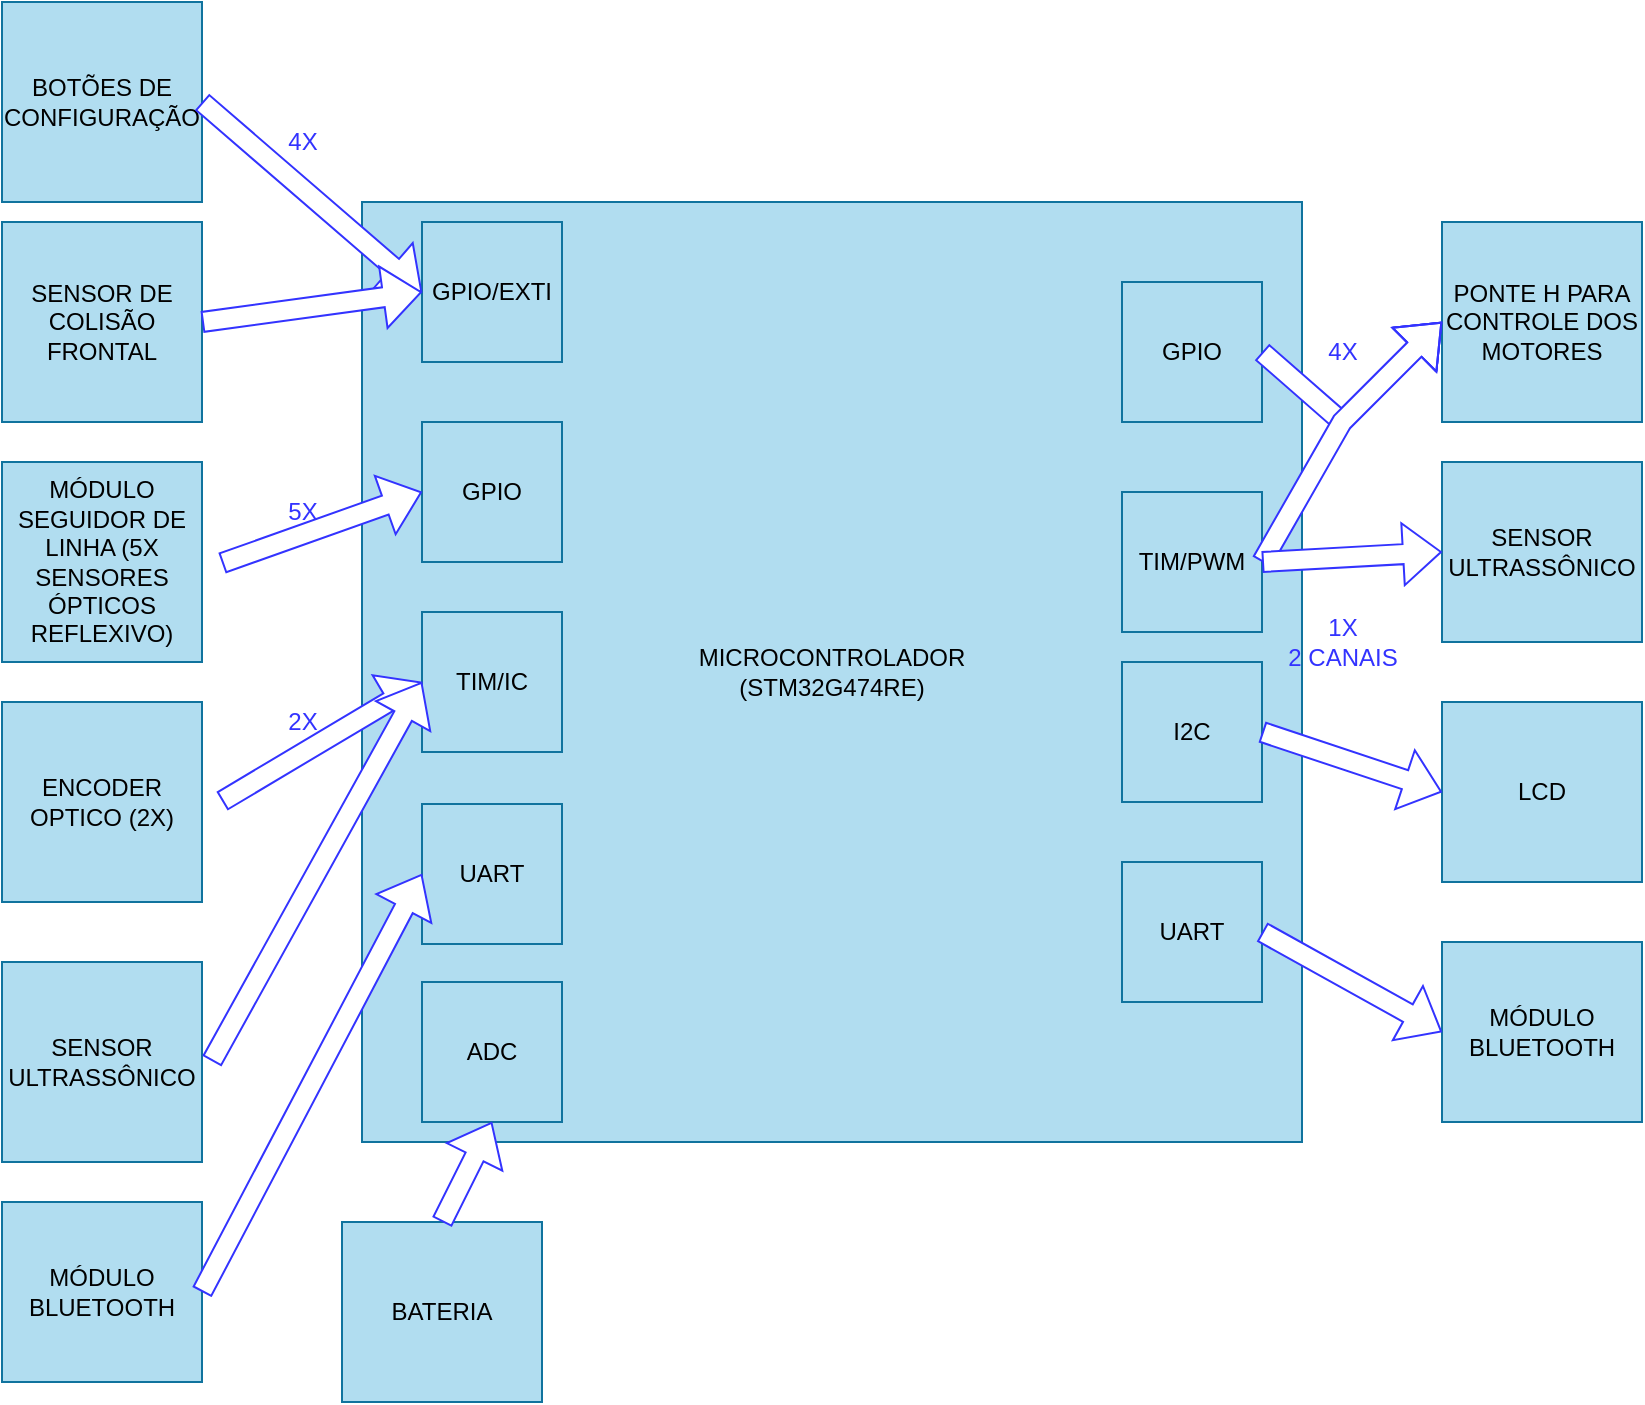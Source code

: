 <mxfile version="21.8.2" type="github">
  <diagram name="Page-1" id="41xPmVqH5pH6I8MaSAvD">
    <mxGraphModel dx="1616" dy="966" grid="1" gridSize="10" guides="1" tooltips="1" connect="1" arrows="1" fold="1" page="1" pageScale="1" pageWidth="2339" pageHeight="3300" math="0" shadow="0">
      <root>
        <mxCell id="0" />
        <mxCell id="1" parent="0" />
        <mxCell id="swVanfdS8o8AVJxVDRSn-6" value="BOTÕES DE CONFIGURAÇÃO" style="text;html=1;strokeColor=#10739e;fillColor=#b1ddf0;align=center;verticalAlign=middle;whiteSpace=wrap;rounded=0;" parent="1" vertex="1">
          <mxGeometry x="160" width="100" height="100" as="geometry" />
        </mxCell>
        <mxCell id="sulgx-hb0Q7P1GuBsmkf-1" value="ENCODER OPTICO (2X)" style="text;html=1;strokeColor=#10739e;fillColor=#b1ddf0;align=center;verticalAlign=middle;whiteSpace=wrap;rounded=0;" parent="1" vertex="1">
          <mxGeometry x="160" y="350" width="100" height="100" as="geometry" />
        </mxCell>
        <mxCell id="sulgx-hb0Q7P1GuBsmkf-2" value="MÓDULO SEGUIDOR DE LINHA (5X SENSORES ÓPTICOS REFLEXIVO)" style="text;html=1;strokeColor=#10739e;fillColor=#b1ddf0;align=center;verticalAlign=middle;whiteSpace=wrap;rounded=0;" parent="1" vertex="1">
          <mxGeometry x="160" y="230" width="100" height="100" as="geometry" />
        </mxCell>
        <mxCell id="sulgx-hb0Q7P1GuBsmkf-4" value="PONTE H PARA CONTROLE DOS MOTORES" style="text;html=1;strokeColor=#10739e;fillColor=#b1ddf0;align=center;verticalAlign=middle;whiteSpace=wrap;rounded=0;" parent="1" vertex="1">
          <mxGeometry x="880" y="110" width="100" height="100" as="geometry" />
        </mxCell>
        <mxCell id="sulgx-hb0Q7P1GuBsmkf-14" value="" style="group;fillColor=#b1ddf0;strokeColor=#10739e;" parent="1" vertex="1" connectable="0">
          <mxGeometry x="340" y="100" width="470" height="470" as="geometry" />
        </mxCell>
        <mxCell id="swVanfdS8o8AVJxVDRSn-3" value="&lt;div&gt;MICROCONTROLADOR&lt;/div&gt;&lt;div&gt;(STM32G474RE)&lt;br&gt;&lt;/div&gt;" style="whiteSpace=wrap;html=1;aspect=fixed;fillColor=#b1ddf0;strokeColor=#10739e;" parent="sulgx-hb0Q7P1GuBsmkf-14" vertex="1">
          <mxGeometry width="470" height="470" as="geometry" />
        </mxCell>
        <mxCell id="sulgx-hb0Q7P1GuBsmkf-6" value="GPIO/EXTI" style="whiteSpace=wrap;html=1;aspect=fixed;fillColor=#b1ddf0;strokeColor=#10739e;" parent="sulgx-hb0Q7P1GuBsmkf-14" vertex="1">
          <mxGeometry x="30" y="10" width="70" height="70" as="geometry" />
        </mxCell>
        <mxCell id="sulgx-hb0Q7P1GuBsmkf-7" value="TIM/IC" style="whiteSpace=wrap;html=1;aspect=fixed;fillColor=#b1ddf0;strokeColor=#10739e;" parent="sulgx-hb0Q7P1GuBsmkf-14" vertex="1">
          <mxGeometry x="30" y="205" width="70" height="70" as="geometry" />
        </mxCell>
        <mxCell id="sulgx-hb0Q7P1GuBsmkf-8" value="GPIO" style="whiteSpace=wrap;html=1;aspect=fixed;fillColor=#b1ddf0;strokeColor=#10739e;" parent="sulgx-hb0Q7P1GuBsmkf-14" vertex="1">
          <mxGeometry x="380" y="40" width="70" height="70" as="geometry" />
        </mxCell>
        <mxCell id="sulgx-hb0Q7P1GuBsmkf-9" value="TIM/PWM" style="whiteSpace=wrap;html=1;aspect=fixed;fillColor=#b1ddf0;strokeColor=#10739e;" parent="sulgx-hb0Q7P1GuBsmkf-14" vertex="1">
          <mxGeometry x="380" y="145" width="70" height="70" as="geometry" />
        </mxCell>
        <mxCell id="sulgx-hb0Q7P1GuBsmkf-30" value="GPIO" style="whiteSpace=wrap;html=1;aspect=fixed;fillColor=#b1ddf0;strokeColor=#10739e;" parent="sulgx-hb0Q7P1GuBsmkf-14" vertex="1">
          <mxGeometry x="30" y="110" width="70" height="70" as="geometry" />
        </mxCell>
        <mxCell id="sulgx-hb0Q7P1GuBsmkf-25" value="&lt;font color=&quot;#3333ff&quot;&gt;4X&lt;/font&gt;" style="text;html=1;align=center;verticalAlign=middle;resizable=0;points=[];autosize=1;strokeColor=none;fillColor=none;" parent="sulgx-hb0Q7P1GuBsmkf-14" vertex="1">
          <mxGeometry x="470" y="60" width="40" height="30" as="geometry" />
        </mxCell>
        <mxCell id="0_JQrz2MO3-dY9JqCrrv-9" value="I2C" style="whiteSpace=wrap;html=1;aspect=fixed;fillColor=#b1ddf0;strokeColor=#10739e;" vertex="1" parent="sulgx-hb0Q7P1GuBsmkf-14">
          <mxGeometry x="380" y="230" width="70" height="70" as="geometry" />
        </mxCell>
        <mxCell id="0_JQrz2MO3-dY9JqCrrv-10" value="UART" style="whiteSpace=wrap;html=1;aspect=fixed;fillColor=#b1ddf0;strokeColor=#10739e;" vertex="1" parent="sulgx-hb0Q7P1GuBsmkf-14">
          <mxGeometry x="380" y="330" width="70" height="70" as="geometry" />
        </mxCell>
        <mxCell id="sulgx-hb0Q7P1GuBsmkf-26" value="&lt;font color=&quot;#3333ff&quot;&gt;1X&lt;br&gt;2 CANAIS&lt;/font&gt;" style="text;html=1;align=center;verticalAlign=middle;resizable=0;points=[];autosize=1;strokeColor=none;fillColor=none;" parent="sulgx-hb0Q7P1GuBsmkf-14" vertex="1">
          <mxGeometry x="450" y="200" width="80" height="40" as="geometry" />
        </mxCell>
        <mxCell id="0_JQrz2MO3-dY9JqCrrv-17" value="UART" style="whiteSpace=wrap;html=1;aspect=fixed;fillColor=#b1ddf0;strokeColor=#10739e;" vertex="1" parent="sulgx-hb0Q7P1GuBsmkf-14">
          <mxGeometry x="30" y="301" width="70" height="70" as="geometry" />
        </mxCell>
        <mxCell id="0_JQrz2MO3-dY9JqCrrv-20" value="ADC" style="whiteSpace=wrap;html=1;aspect=fixed;fillColor=#b1ddf0;strokeColor=#10739e;" vertex="1" parent="sulgx-hb0Q7P1GuBsmkf-14">
          <mxGeometry x="30" y="390" width="70" height="70" as="geometry" />
        </mxCell>
        <mxCell id="sulgx-hb0Q7P1GuBsmkf-18" value="" style="shape=flexArrow;endArrow=classic;html=1;rounded=0;fillColor=#FFFFFF;strokeColor=#3333FF;entryX=0;entryY=0.5;entryDx=0;entryDy=0;" parent="1" target="sulgx-hb0Q7P1GuBsmkf-30" edge="1">
          <mxGeometry width="50" height="50" relative="1" as="geometry">
            <mxPoint x="270.0" y="280.58" as="sourcePoint" />
            <mxPoint x="359.16" y="200" as="targetPoint" />
            <Array as="points" />
          </mxGeometry>
        </mxCell>
        <mxCell id="sulgx-hb0Q7P1GuBsmkf-19" value="" style="shape=flexArrow;endArrow=classic;html=1;rounded=0;entryX=0;entryY=0.5;entryDx=0;entryDy=0;fillColor=default;strokeColor=#3333FF;" parent="1" edge="1" target="sulgx-hb0Q7P1GuBsmkf-7">
          <mxGeometry width="50" height="50" relative="1" as="geometry">
            <mxPoint x="270.0" y="399.58" as="sourcePoint" />
            <mxPoint x="360.16" y="399.5" as="targetPoint" />
          </mxGeometry>
        </mxCell>
        <mxCell id="sulgx-hb0Q7P1GuBsmkf-20" value="&lt;font color=&quot;#3333ff&quot;&gt;4X&lt;/font&gt;" style="text;html=1;align=center;verticalAlign=middle;resizable=0;points=[];autosize=1;strokeColor=none;fillColor=none;" parent="1" vertex="1">
          <mxGeometry x="290" y="55" width="40" height="30" as="geometry" />
        </mxCell>
        <mxCell id="sulgx-hb0Q7P1GuBsmkf-21" value="&lt;font color=&quot;#3333ff&quot;&gt;5X&lt;/font&gt;" style="text;html=1;align=center;verticalAlign=middle;resizable=0;points=[];autosize=1;strokeColor=none;fillColor=none;" parent="1" vertex="1">
          <mxGeometry x="290" y="240" width="40" height="30" as="geometry" />
        </mxCell>
        <mxCell id="sulgx-hb0Q7P1GuBsmkf-22" value="&lt;font color=&quot;#3333ff&quot;&gt;2X&lt;/font&gt;" style="text;html=1;align=center;verticalAlign=middle;resizable=0;points=[];autosize=1;strokeColor=none;fillColor=none;" parent="1" vertex="1">
          <mxGeometry x="290" y="345" width="40" height="30" as="geometry" />
        </mxCell>
        <mxCell id="sulgx-hb0Q7P1GuBsmkf-23" value="" style="shape=flexArrow;endArrow=classic;html=1;rounded=0;entryX=0;entryY=0.5;entryDx=0;entryDy=0;fillColor=default;strokeColor=#3333FF;exitX=1;exitY=0.5;exitDx=0;exitDy=0;" parent="1" target="sulgx-hb0Q7P1GuBsmkf-4" edge="1" source="sulgx-hb0Q7P1GuBsmkf-8">
          <mxGeometry width="50" height="50" relative="1" as="geometry">
            <mxPoint x="689.84" y="170.08" as="sourcePoint" />
            <mxPoint x="780" y="170.0" as="targetPoint" />
            <Array as="points">
              <mxPoint x="830" y="210" />
            </Array>
          </mxGeometry>
        </mxCell>
        <mxCell id="sulgx-hb0Q7P1GuBsmkf-24" value="" style="shape=flexArrow;endArrow=classic;html=1;rounded=0;entryX=0;entryY=0.5;entryDx=0;entryDy=0;fillColor=default;strokeColor=#3333FF;exitX=1;exitY=0.5;exitDx=0;exitDy=0;" parent="1" target="sulgx-hb0Q7P1GuBsmkf-4" edge="1" source="sulgx-hb0Q7P1GuBsmkf-9">
          <mxGeometry width="50" height="50" relative="1" as="geometry">
            <mxPoint x="689.84" y="390" as="sourcePoint" />
            <mxPoint x="780" y="489.92" as="targetPoint" />
            <Array as="points">
              <mxPoint x="830" y="210" />
            </Array>
          </mxGeometry>
        </mxCell>
        <mxCell id="sulgx-hb0Q7P1GuBsmkf-10" value="" style="shape=flexArrow;endArrow=classic;html=1;rounded=0;entryX=0;entryY=0.5;entryDx=0;entryDy=0;fillColor=default;strokeColor=#3333FF;exitX=1;exitY=0.5;exitDx=0;exitDy=0;" parent="1" edge="1" target="sulgx-hb0Q7P1GuBsmkf-6" source="swVanfdS8o8AVJxVDRSn-6">
          <mxGeometry width="50" height="50" relative="1" as="geometry">
            <mxPoint x="270" y="158.08" as="sourcePoint" />
            <mxPoint x="360.16" y="158.0" as="targetPoint" />
          </mxGeometry>
        </mxCell>
        <mxCell id="hAZQC5kOMr8IU41WXUkq-1" value="&lt;div&gt;SENSOR ULTRASSÔNICO&lt;/div&gt;" style="text;html=1;strokeColor=#10739e;fillColor=#b1ddf0;align=center;verticalAlign=middle;whiteSpace=wrap;rounded=0;" parent="1" vertex="1">
          <mxGeometry x="160" y="480" width="100" height="100" as="geometry" />
        </mxCell>
        <mxCell id="hAZQC5kOMr8IU41WXUkq-2" value="" style="shape=flexArrow;endArrow=classic;html=1;rounded=0;entryX=0;entryY=0.5;entryDx=0;entryDy=0;fillColor=default;strokeColor=#3333FF;" parent="1" target="sulgx-hb0Q7P1GuBsmkf-7" edge="1">
          <mxGeometry width="50" height="50" relative="1" as="geometry">
            <mxPoint x="264.92" y="529.58" as="sourcePoint" />
            <mxPoint x="355.08" y="529.5" as="targetPoint" />
          </mxGeometry>
        </mxCell>
        <mxCell id="hAZQC5kOMr8IU41WXUkq-4" value="SENSOR ULTRASSÔNICO" style="text;html=1;strokeColor=#10739e;fillColor=#b1ddf0;align=center;verticalAlign=middle;whiteSpace=wrap;rounded=0;" parent="1" vertex="1">
          <mxGeometry x="880" y="230" width="100" height="90" as="geometry" />
        </mxCell>
        <mxCell id="hAZQC5kOMr8IU41WXUkq-3" value="" style="shape=flexArrow;endArrow=classic;html=1;rounded=0;fillColor=default;strokeColor=#3333FF;exitX=1;exitY=0.5;exitDx=0;exitDy=0;entryX=0;entryY=0.5;entryDx=0;entryDy=0;" parent="1" edge="1" target="hAZQC5kOMr8IU41WXUkq-4" source="sulgx-hb0Q7P1GuBsmkf-9">
          <mxGeometry width="50" height="50" relative="1" as="geometry">
            <mxPoint x="720" y="380" as="sourcePoint" />
            <mxPoint x="810" y="400" as="targetPoint" />
          </mxGeometry>
        </mxCell>
        <mxCell id="0_JQrz2MO3-dY9JqCrrv-11" value="LCD" style="text;html=1;strokeColor=#10739e;fillColor=#b1ddf0;align=center;verticalAlign=middle;whiteSpace=wrap;rounded=0;" vertex="1" parent="1">
          <mxGeometry x="880" y="350" width="100" height="90" as="geometry" />
        </mxCell>
        <mxCell id="0_JQrz2MO3-dY9JqCrrv-12" value="" style="shape=flexArrow;endArrow=classic;html=1;rounded=0;fillColor=default;strokeColor=#3333FF;exitX=1;exitY=0.5;exitDx=0;exitDy=0;entryX=0;entryY=0.5;entryDx=0;entryDy=0;" edge="1" parent="1" source="0_JQrz2MO3-dY9JqCrrv-9" target="0_JQrz2MO3-dY9JqCrrv-11">
          <mxGeometry width="50" height="50" relative="1" as="geometry">
            <mxPoint x="860" y="500" as="sourcePoint" />
            <mxPoint x="950" y="500" as="targetPoint" />
          </mxGeometry>
        </mxCell>
        <mxCell id="0_JQrz2MO3-dY9JqCrrv-13" value="SENSOR DE COLISÃO FRONTAL" style="text;html=1;strokeColor=#10739e;fillColor=#b1ddf0;align=center;verticalAlign=middle;whiteSpace=wrap;rounded=0;" vertex="1" parent="1">
          <mxGeometry x="160" y="110" width="100" height="100" as="geometry" />
        </mxCell>
        <mxCell id="0_JQrz2MO3-dY9JqCrrv-14" value="" style="shape=flexArrow;endArrow=classic;html=1;rounded=0;entryX=0;entryY=0.5;entryDx=0;entryDy=0;fillColor=default;strokeColor=#3333FF;exitX=1;exitY=0.5;exitDx=0;exitDy=0;" edge="1" parent="1" source="0_JQrz2MO3-dY9JqCrrv-13" target="sulgx-hb0Q7P1GuBsmkf-6">
          <mxGeometry width="50" height="50" relative="1" as="geometry">
            <mxPoint x="270" y="60" as="sourcePoint" />
            <mxPoint x="370.16" y="168.0" as="targetPoint" />
            <Array as="points" />
          </mxGeometry>
        </mxCell>
        <mxCell id="0_JQrz2MO3-dY9JqCrrv-15" value="MÓDULO BLUETOOTH" style="text;html=1;strokeColor=#10739e;fillColor=#b1ddf0;align=center;verticalAlign=middle;whiteSpace=wrap;rounded=0;" vertex="1" parent="1">
          <mxGeometry x="880" y="470" width="100" height="90" as="geometry" />
        </mxCell>
        <mxCell id="0_JQrz2MO3-dY9JqCrrv-16" value="MÓDULO BLUETOOTH" style="text;html=1;strokeColor=#10739e;fillColor=#b1ddf0;align=center;verticalAlign=middle;whiteSpace=wrap;rounded=0;" vertex="1" parent="1">
          <mxGeometry x="160" y="600" width="100" height="90" as="geometry" />
        </mxCell>
        <mxCell id="0_JQrz2MO3-dY9JqCrrv-18" value="" style="shape=flexArrow;endArrow=classic;html=1;rounded=0;entryX=0;entryY=0.5;entryDx=0;entryDy=0;fillColor=default;strokeColor=#3333FF;exitX=1;exitY=0.5;exitDx=0;exitDy=0;" edge="1" parent="1" source="0_JQrz2MO3-dY9JqCrrv-16" target="0_JQrz2MO3-dY9JqCrrv-17">
          <mxGeometry width="50" height="50" relative="1" as="geometry">
            <mxPoint x="290.0" y="654.58" as="sourcePoint" />
            <mxPoint x="395.08" y="530" as="targetPoint" />
          </mxGeometry>
        </mxCell>
        <mxCell id="0_JQrz2MO3-dY9JqCrrv-21" value="BATERIA" style="text;html=1;strokeColor=#10739e;fillColor=#b1ddf0;align=center;verticalAlign=middle;whiteSpace=wrap;rounded=0;" vertex="1" parent="1">
          <mxGeometry x="330" y="610" width="100" height="90" as="geometry" />
        </mxCell>
        <mxCell id="0_JQrz2MO3-dY9JqCrrv-22" value="" style="shape=flexArrow;endArrow=classic;html=1;rounded=0;entryX=0.5;entryY=1;entryDx=0;entryDy=0;fillColor=default;strokeColor=#3333FF;exitX=0.5;exitY=0;exitDx=0;exitDy=0;" edge="1" parent="1" source="0_JQrz2MO3-dY9JqCrrv-21" target="0_JQrz2MO3-dY9JqCrrv-20">
          <mxGeometry width="50" height="50" relative="1" as="geometry">
            <mxPoint x="270" y="655" as="sourcePoint" />
            <mxPoint x="380" y="446" as="targetPoint" />
          </mxGeometry>
        </mxCell>
        <mxCell id="0_JQrz2MO3-dY9JqCrrv-23" value="" style="shape=flexArrow;endArrow=classic;html=1;rounded=0;fillColor=default;strokeColor=#3333FF;exitX=1;exitY=0.5;exitDx=0;exitDy=0;entryX=0;entryY=0.5;entryDx=0;entryDy=0;" edge="1" parent="1" source="0_JQrz2MO3-dY9JqCrrv-10" target="0_JQrz2MO3-dY9JqCrrv-15">
          <mxGeometry width="50" height="50" relative="1" as="geometry">
            <mxPoint x="800" y="375" as="sourcePoint" />
            <mxPoint x="890" y="405" as="targetPoint" />
          </mxGeometry>
        </mxCell>
      </root>
    </mxGraphModel>
  </diagram>
</mxfile>
